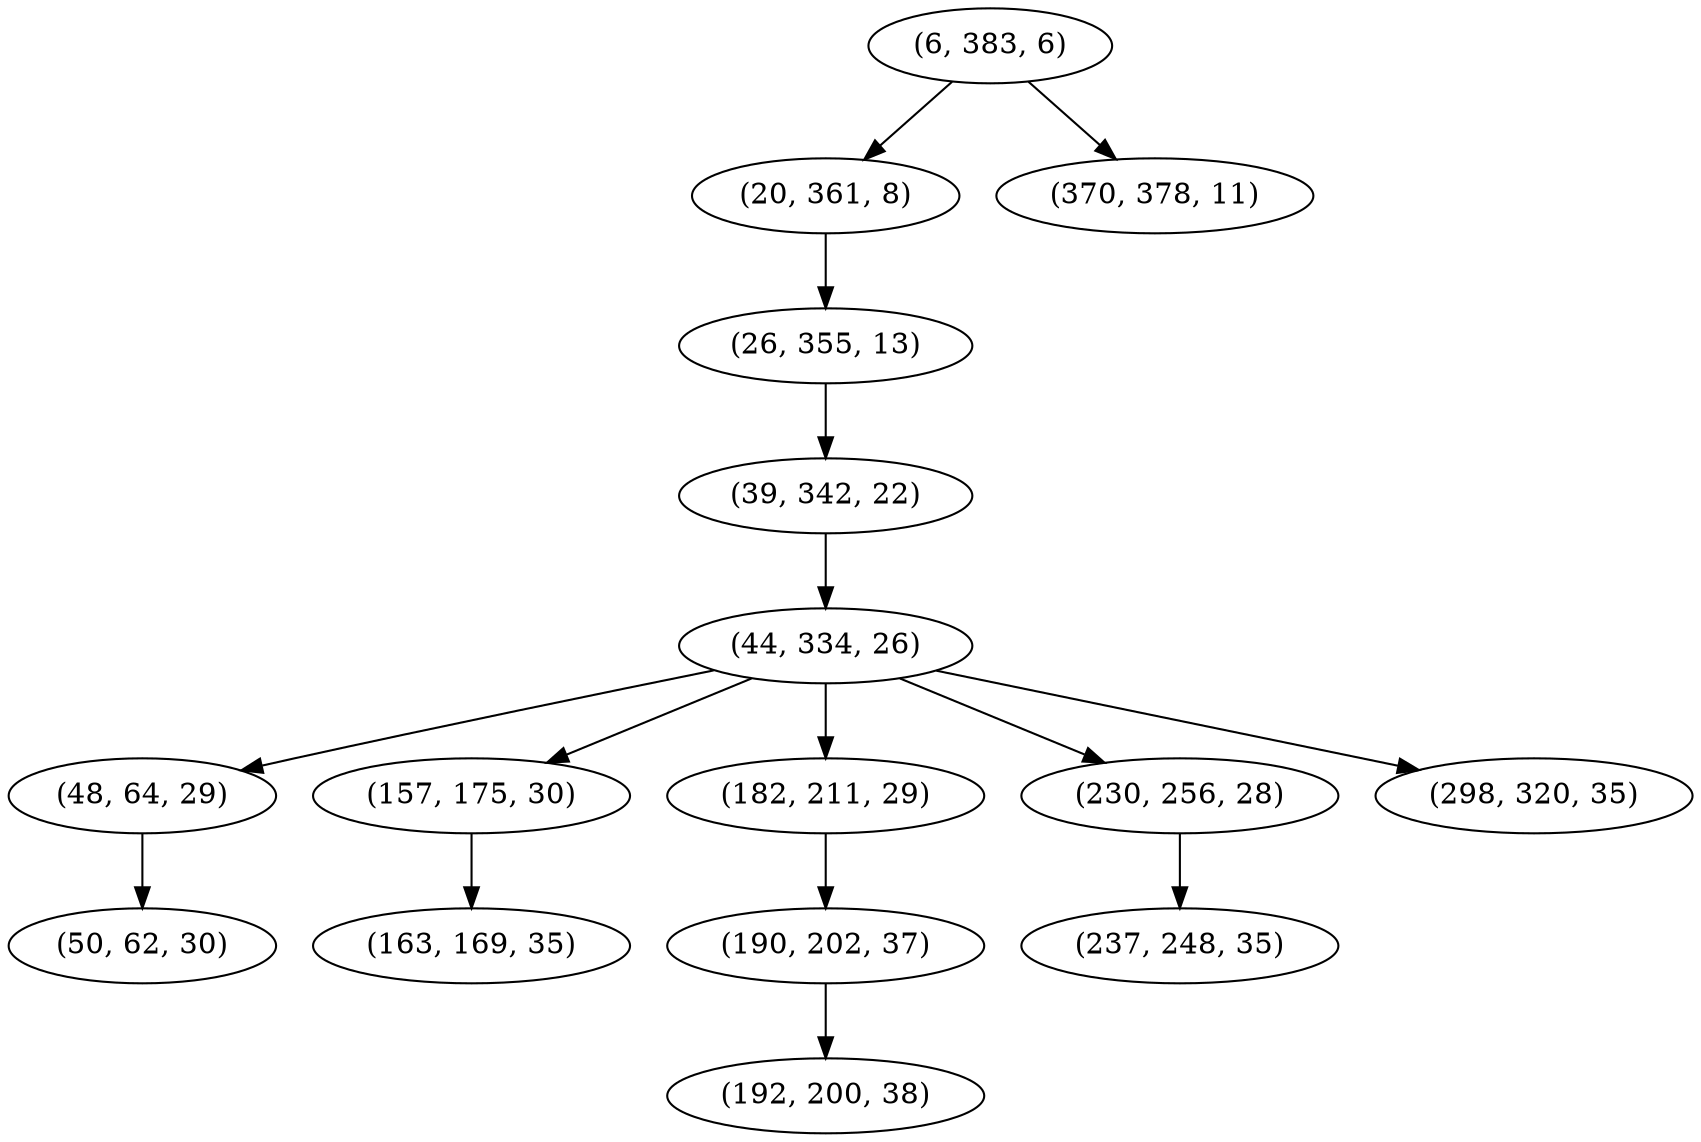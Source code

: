 digraph tree {
    "(6, 383, 6)";
    "(20, 361, 8)";
    "(26, 355, 13)";
    "(39, 342, 22)";
    "(44, 334, 26)";
    "(48, 64, 29)";
    "(50, 62, 30)";
    "(157, 175, 30)";
    "(163, 169, 35)";
    "(182, 211, 29)";
    "(190, 202, 37)";
    "(192, 200, 38)";
    "(230, 256, 28)";
    "(237, 248, 35)";
    "(298, 320, 35)";
    "(370, 378, 11)";
    "(6, 383, 6)" -> "(20, 361, 8)";
    "(6, 383, 6)" -> "(370, 378, 11)";
    "(20, 361, 8)" -> "(26, 355, 13)";
    "(26, 355, 13)" -> "(39, 342, 22)";
    "(39, 342, 22)" -> "(44, 334, 26)";
    "(44, 334, 26)" -> "(48, 64, 29)";
    "(44, 334, 26)" -> "(157, 175, 30)";
    "(44, 334, 26)" -> "(182, 211, 29)";
    "(44, 334, 26)" -> "(230, 256, 28)";
    "(44, 334, 26)" -> "(298, 320, 35)";
    "(48, 64, 29)" -> "(50, 62, 30)";
    "(157, 175, 30)" -> "(163, 169, 35)";
    "(182, 211, 29)" -> "(190, 202, 37)";
    "(190, 202, 37)" -> "(192, 200, 38)";
    "(230, 256, 28)" -> "(237, 248, 35)";
}
